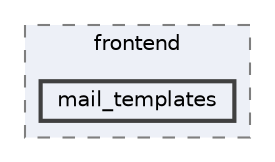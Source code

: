 digraph "resources/views/frontend/mail_templates"
{
 // LATEX_PDF_SIZE
  bgcolor="transparent";
  edge [fontname=Helvetica,fontsize=10,labelfontname=Helvetica,labelfontsize=10];
  node [fontname=Helvetica,fontsize=10,shape=box,height=0.2,width=0.4];
  compound=true
  subgraph clusterdir_d9c5d8e614e99c6f8e356cd41c3637db {
    graph [ bgcolor="#edf0f7", pencolor="grey50", label="frontend", fontname=Helvetica,fontsize=10 style="filled,dashed", URL="dir_d9c5d8e614e99c6f8e356cd41c3637db.html",tooltip=""]
  dir_09d7c58e735db731599dd1c7058c9392 [label="mail_templates", fillcolor="#edf0f7", color="grey25", style="filled,bold", URL="dir_09d7c58e735db731599dd1c7058c9392.html",tooltip=""];
  }
}

